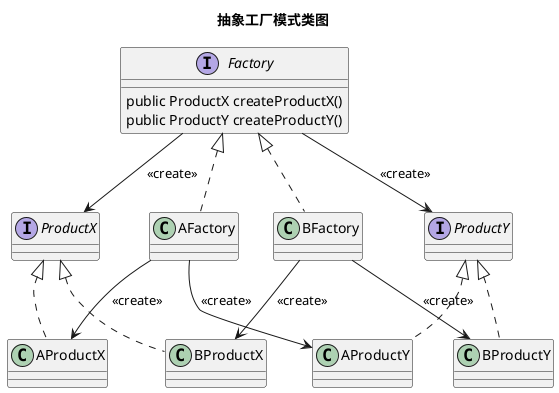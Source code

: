 @startuml
title 抽象工厂模式类图

interface ProductX
interface ProductY
interface Factory {
    public ProductX createProductX()
    public ProductY createProductY()
}
class AProductX
class BProductX
class AProductY
class BProductY
class AFactory
class BFactory

Factory <|.. AFactory
Factory <|.. BFactory
ProductX <|.. AProductX
ProductX <|.. BProductX
ProductY <|.. AProductY
ProductY <|.. BProductY

Factory -> ProductX: <<create>>
Factory -> ProductY: <<create>>
AFactory --> AProductX: <<create>>
AFactory --> AProductY: <<create>>
BFactory --> BProductX: <<create>>
BFactory --> BProductY: <<create>>
@enduml